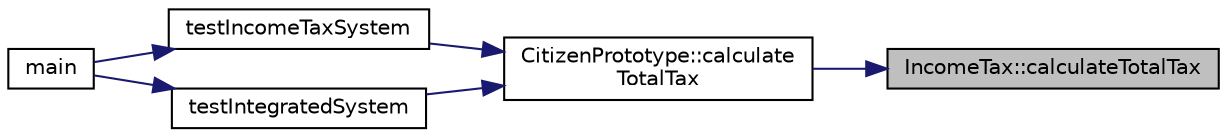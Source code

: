 digraph "IncomeTax::calculateTotalTax"
{
 // LATEX_PDF_SIZE
  edge [fontname="Helvetica",fontsize="10",labelfontname="Helvetica",labelfontsize="10"];
  node [fontname="Helvetica",fontsize="10",shape=record];
  rankdir="RL";
  Node1 [label="IncomeTax::calculateTotalTax",height=0.2,width=0.4,color="black", fillcolor="grey75", style="filled", fontcolor="black",tooltip="Calculates the total tax."];
  Node1 -> Node2 [dir="back",color="midnightblue",fontsize="10",style="solid",fontname="Helvetica"];
  Node2 [label="CitizenPrototype::calculate\lTotalTax",height=0.2,width=0.4,color="black", fillcolor="white", style="filled",URL="$classCitizenPrototype.html#a310a7687a2b36199b53bd3beed62a9db",tooltip=" "];
  Node2 -> Node3 [dir="back",color="midnightblue",fontsize="10",style="solid",fontname="Helvetica"];
  Node3 [label="testIncomeTaxSystem",height=0.2,width=0.4,color="black", fillcolor="white", style="filled",URL="$main_8cpp.html#a42d7d480721d0b62121abbd8d47f70cb",tooltip=" "];
  Node3 -> Node4 [dir="back",color="midnightblue",fontsize="10",style="solid",fontname="Helvetica"];
  Node4 [label="main",height=0.2,width=0.4,color="black", fillcolor="white", style="filled",URL="$main_8cpp.html#ae66f6b31b5ad750f1fe042a706a4e3d4",tooltip="Main program entry point."];
  Node2 -> Node5 [dir="back",color="midnightblue",fontsize="10",style="solid",fontname="Helvetica"];
  Node5 [label="testIntegratedSystem",height=0.2,width=0.4,color="black", fillcolor="white", style="filled",URL="$main_8cpp.html#a859f1c4b77421f0cb0f62ba1bfd06029",tooltip=" "];
  Node5 -> Node4 [dir="back",color="midnightblue",fontsize="10",style="solid",fontname="Helvetica"];
}

